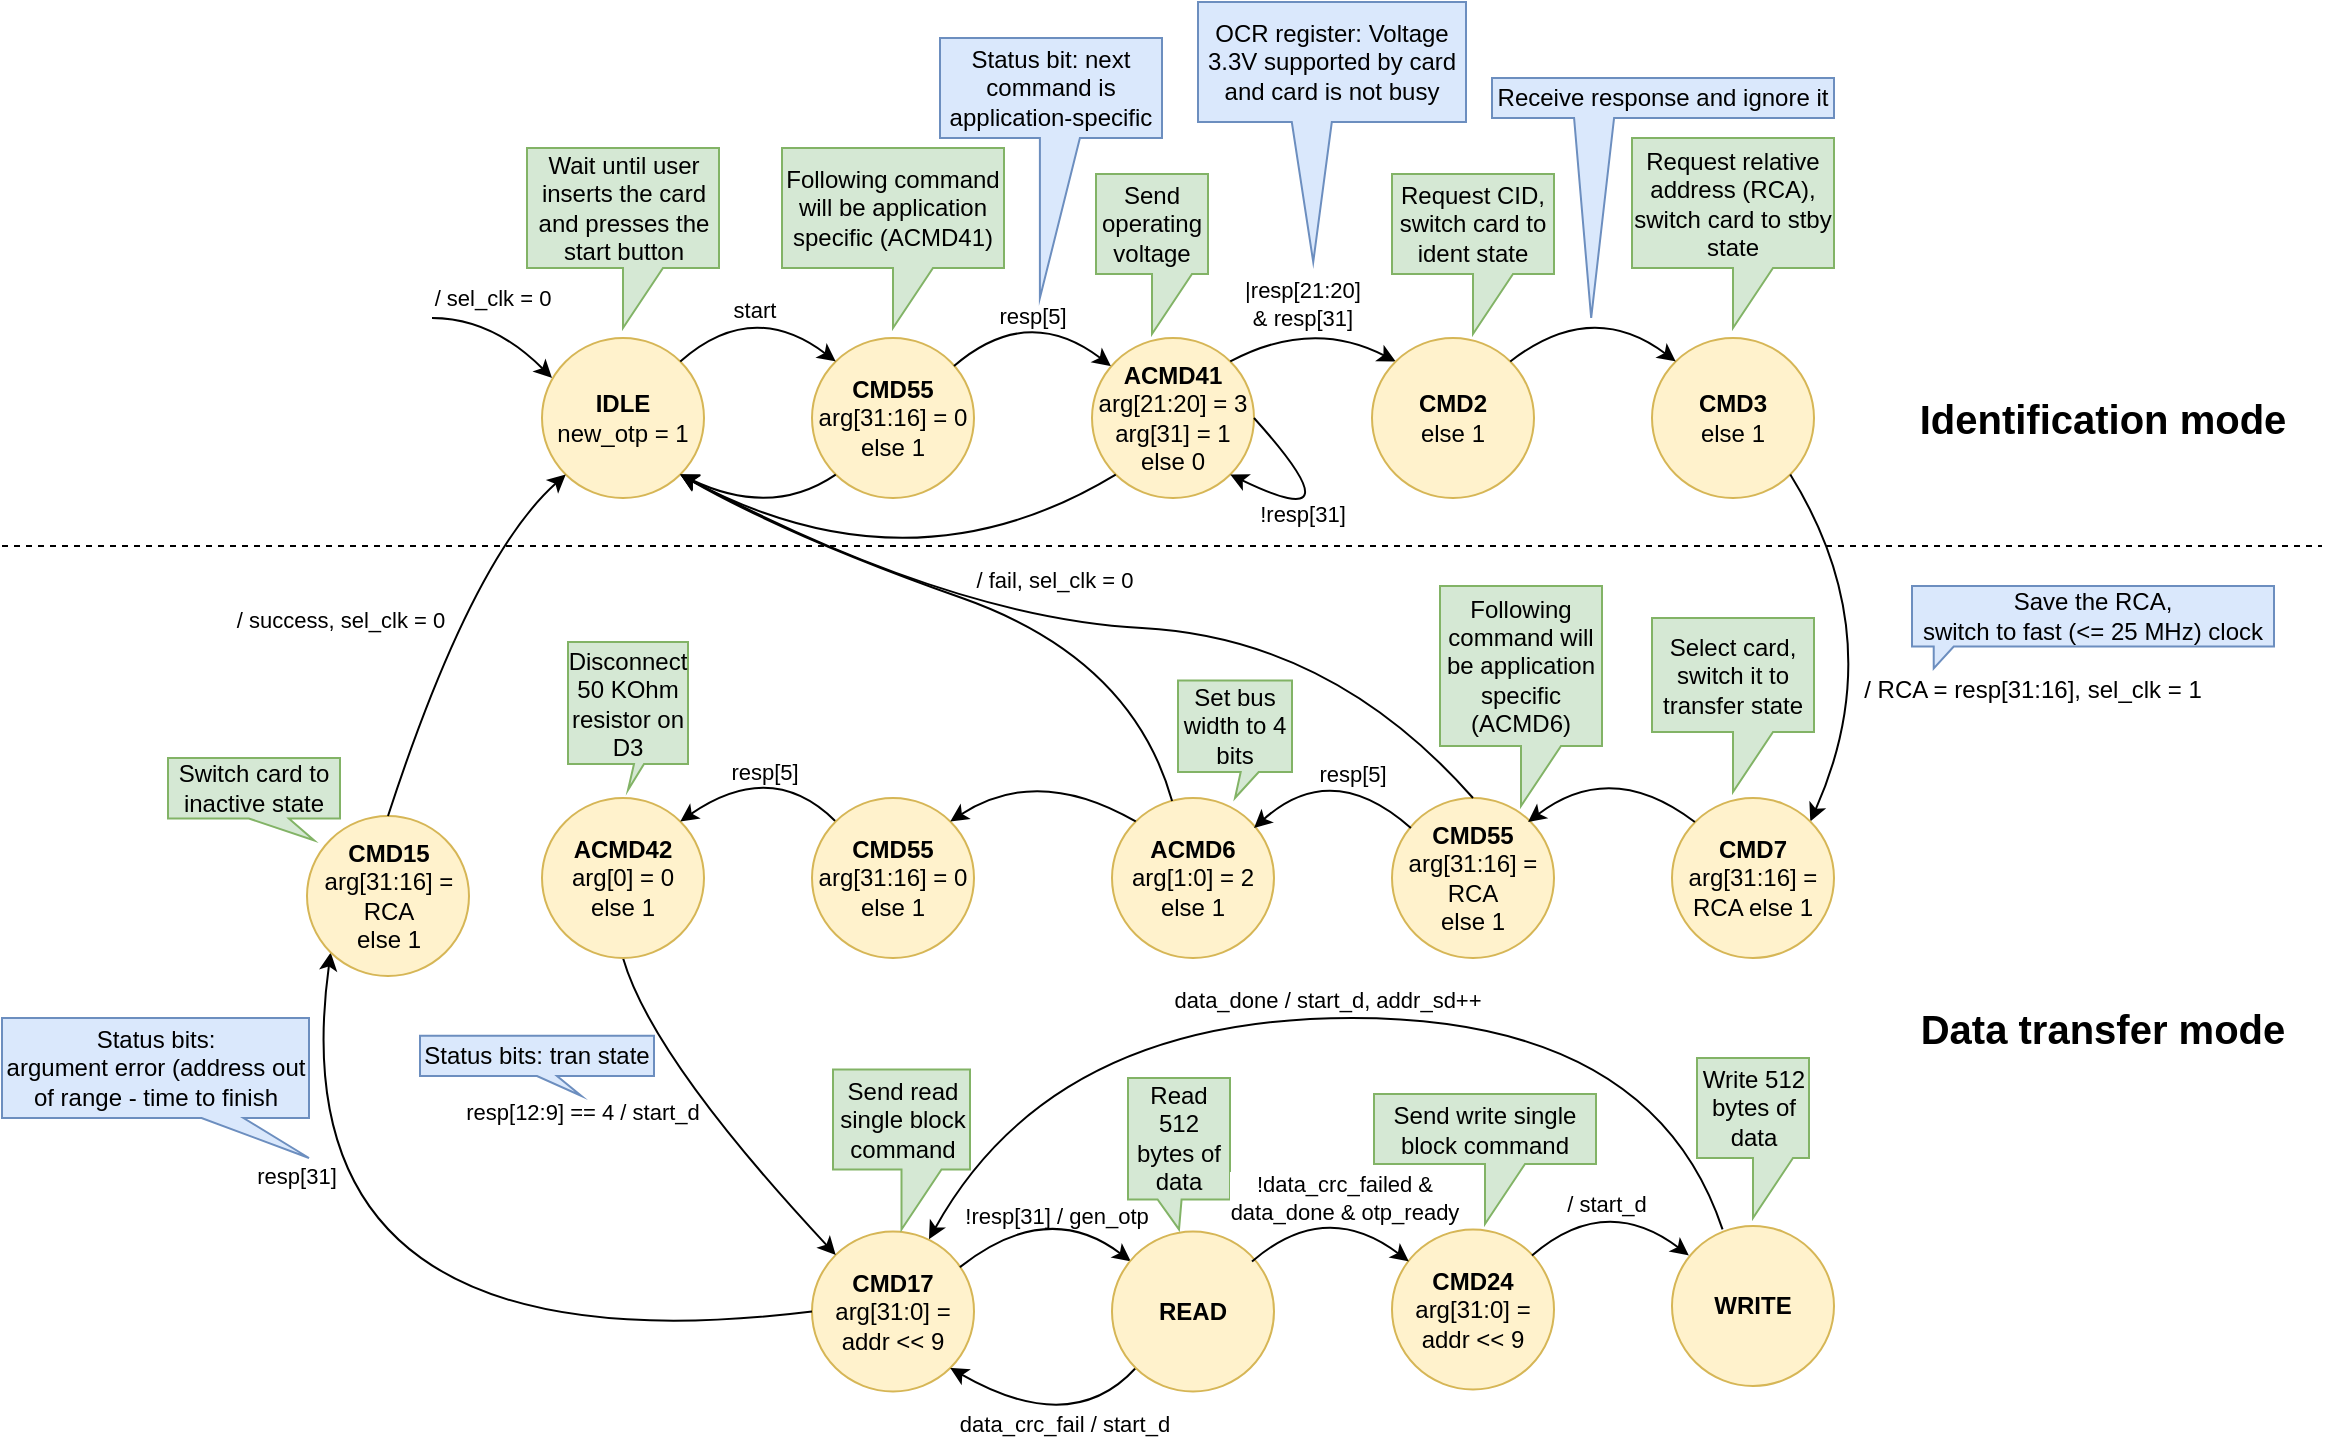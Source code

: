 <mxfile version="20.8.10" type="device"><diagram id="W-F6sWLnjnpeOiXVLfIf" name="Страница 1"><mxGraphModel dx="274" dy="179" grid="1" gridSize="10" guides="1" tooltips="1" connect="1" arrows="1" fold="1" page="1" pageScale="1" pageWidth="1169" pageHeight="827" math="0" shadow="0"><root><mxCell id="0"/><mxCell id="1" parent="0"/><mxCell id="KcrwTRFAVIsgEg5xFYBQ-48" value="&lt;b&gt;IDLE&lt;/b&gt;&lt;br&gt;new_otp = 1" style="ellipse;whiteSpace=wrap;html=1;aspect=fixed;fillColor=#fff2cc;strokeColor=#d6b656;" parent="1" vertex="1"><mxGeometry x="270" y="230" width="81" height="80" as="geometry"/></mxCell><mxCell id="KcrwTRFAVIsgEg5xFYBQ-49" value="&lt;b&gt;CMD55&lt;br&gt;&lt;/b&gt;arg[31:16] = 0&lt;br&gt;else 1" style="ellipse;whiteSpace=wrap;html=1;aspect=fixed;fillColor=#fff2cc;strokeColor=#d6b656;" parent="1" vertex="1"><mxGeometry x="405" y="230" width="81" height="80" as="geometry"/></mxCell><mxCell id="KcrwTRFAVIsgEg5xFYBQ-50" value="" style="curved=1;endArrow=classic;html=1;rounded=0;" parent="1" edge="1"><mxGeometry width="50" height="50" relative="1" as="geometry"><mxPoint x="215" y="220" as="sourcePoint"/><mxPoint x="275" y="250" as="targetPoint"/><Array as="points"><mxPoint x="245.0" y="220"/></Array></mxGeometry></mxCell><mxCell id="V_0UxdWH2Facl6ypG54b-16" value="/ sel_clk = 0" style="edgeLabel;html=1;align=center;verticalAlign=middle;resizable=0;points=[];" parent="KcrwTRFAVIsgEg5xFYBQ-50" vertex="1" connectable="0"><mxGeometry x="-0.392" y="-4" relative="1" as="geometry"><mxPoint x="8" y="-14" as="offset"/></mxGeometry></mxCell><mxCell id="KcrwTRFAVIsgEg5xFYBQ-52" value="" style="curved=1;endArrow=classic;html=1;rounded=0;entryX=0;entryY=0;entryDx=0;entryDy=0;exitX=1;exitY=0;exitDx=0;exitDy=0;" parent="1" source="KcrwTRFAVIsgEg5xFYBQ-48" target="KcrwTRFAVIsgEg5xFYBQ-49" edge="1"><mxGeometry width="50" height="50" relative="1" as="geometry"><mxPoint x="350" y="250" as="sourcePoint"/><mxPoint x="400" y="200" as="targetPoint"/><Array as="points"><mxPoint x="375" y="210"/></Array></mxGeometry></mxCell><mxCell id="KcrwTRFAVIsgEg5xFYBQ-53" value="start" style="edgeLabel;html=1;align=center;verticalAlign=middle;resizable=0;points=[];" parent="KcrwTRFAVIsgEg5xFYBQ-52" vertex="1" connectable="0"><mxGeometry x="-0.276" y="-9" relative="1" as="geometry"><mxPoint x="3" y="-9" as="offset"/></mxGeometry></mxCell><mxCell id="KcrwTRFAVIsgEg5xFYBQ-54" value="&lt;b&gt;ACMD41&lt;/b&gt;&lt;br&gt;arg[21:20] = 3&lt;br&gt;arg[31] = 1&lt;br&gt;else 0" style="ellipse;whiteSpace=wrap;html=1;aspect=fixed;fillColor=#fff2cc;strokeColor=#d6b656;" parent="1" vertex="1"><mxGeometry x="545" y="230" width="81" height="80" as="geometry"/></mxCell><mxCell id="KcrwTRFAVIsgEg5xFYBQ-57" value="" style="curved=1;endArrow=classic;html=1;rounded=0;entryX=0;entryY=0;entryDx=0;entryDy=0;exitX=1;exitY=0;exitDx=0;exitDy=0;" parent="1" edge="1"><mxGeometry width="50" height="50" relative="1" as="geometry"><mxPoint x="476" y="244" as="sourcePoint"/><mxPoint x="554.431" y="244" as="targetPoint"/><Array as="points"><mxPoint x="512.716" y="212.284"/></Array></mxGeometry></mxCell><mxCell id="O6xWV5hV_0OxlYaLfOpM-2" value="resp[5]" style="edgeLabel;html=1;align=center;verticalAlign=middle;resizable=0;points=[];" parent="KcrwTRFAVIsgEg5xFYBQ-57" vertex="1" connectable="0"><mxGeometry x="-0.367" y="-7" relative="1" as="geometry"><mxPoint x="10" y="-10" as="offset"/></mxGeometry></mxCell><mxCell id="6fM3Hw9QbUDeKjKxUOuF-47" value="" style="curved=1;endArrow=classic;html=1;rounded=0;exitX=1;exitY=0;exitDx=0;exitDy=0;entryX=0;entryY=0;entryDx=0;entryDy=0;" parent="1" source="KcrwTRFAVIsgEg5xFYBQ-54" target="6fM3Hw9QbUDeKjKxUOuF-49" edge="1"><mxGeometry width="50" height="50" relative="1" as="geometry"><mxPoint x="425" y="270" as="sourcePoint"/><mxPoint x="755" y="250" as="targetPoint"/><Array as="points"><mxPoint x="655" y="220"/></Array></mxGeometry></mxCell><mxCell id="6fM3Hw9QbUDeKjKxUOuF-48" value="|resp[21:20]&lt;br&gt;&amp;amp; resp[31]" style="edgeLabel;html=1;align=center;verticalAlign=middle;resizable=0;points=[];" parent="6fM3Hw9QbUDeKjKxUOuF-47" vertex="1" connectable="0"><mxGeometry x="0.339" y="-23" relative="1" as="geometry"><mxPoint x="-9" y="-35" as="offset"/></mxGeometry></mxCell><mxCell id="6fM3Hw9QbUDeKjKxUOuF-49" value="&lt;b&gt;CMD2&lt;/b&gt;&lt;br&gt;else 1" style="ellipse;whiteSpace=wrap;html=1;aspect=fixed;fillColor=#fff2cc;strokeColor=#d6b656;" parent="1" vertex="1"><mxGeometry x="685" y="230" width="81" height="80" as="geometry"/></mxCell><mxCell id="6fM3Hw9QbUDeKjKxUOuF-52" value="" style="curved=1;endArrow=classic;html=1;rounded=0;exitX=0;exitY=1;exitDx=0;exitDy=0;entryX=1;entryY=1;entryDx=0;entryDy=0;" parent="1" source="KcrwTRFAVIsgEg5xFYBQ-54" target="KcrwTRFAVIsgEg5xFYBQ-48" edge="1"><mxGeometry width="50" height="50" relative="1" as="geometry"><mxPoint x="623.284" y="308.284" as="sourcePoint"/><mxPoint x="595" y="320" as="targetPoint"/><Array as="points"><mxPoint x="455" y="360"/></Array></mxGeometry></mxCell><mxCell id="6fM3Hw9QbUDeKjKxUOuF-54" value="&lt;b&gt;CMD3&lt;/b&gt;&lt;br&gt;else 1" style="ellipse;whiteSpace=wrap;html=1;aspect=fixed;fillColor=#fff2cc;strokeColor=#d6b656;" parent="1" vertex="1"><mxGeometry x="825" y="230" width="81" height="80" as="geometry"/></mxCell><mxCell id="6fM3Hw9QbUDeKjKxUOuF-55" value="" style="curved=1;endArrow=classic;html=1;rounded=0;exitX=1;exitY=0;exitDx=0;exitDy=0;entryX=0;entryY=0;entryDx=0;entryDy=0;" parent="1" source="6fM3Hw9QbUDeKjKxUOuF-49" target="6fM3Hw9QbUDeKjKxUOuF-54" edge="1"><mxGeometry width="50" height="50" relative="1" as="geometry"><mxPoint x="615" y="260" as="sourcePoint"/><mxPoint x="665" y="210" as="targetPoint"/><Array as="points"><mxPoint x="795" y="210"/></Array></mxGeometry></mxCell><mxCell id="6fM3Hw9QbUDeKjKxUOuF-58" value="/ RCA = resp[31:16], sel_clk = 1" style="text;html=1;align=center;verticalAlign=middle;resizable=0;points=[];autosize=1;strokeColor=none;fillColor=none;" parent="1" vertex="1"><mxGeometry x="920" y="391" width="190" height="30" as="geometry"/></mxCell><mxCell id="6fM3Hw9QbUDeKjKxUOuF-59" value="" style="curved=1;endArrow=classic;html=1;rounded=0;exitX=1;exitY=1;exitDx=0;exitDy=0;entryX=1;entryY=0;entryDx=0;entryDy=0;" parent="1" source="6fM3Hw9QbUDeKjKxUOuF-54" target="6fM3Hw9QbUDeKjKxUOuF-60" edge="1"><mxGeometry width="50" height="50" relative="1" as="geometry"><mxPoint x="835" y="450" as="sourcePoint"/><mxPoint x="865" y="380" as="targetPoint"/><Array as="points"><mxPoint x="945" y="380"/></Array></mxGeometry></mxCell><mxCell id="6fM3Hw9QbUDeKjKxUOuF-60" value="&lt;b&gt;CMD7&lt;/b&gt;&lt;br&gt;arg[31:16] = RCA else 1" style="ellipse;whiteSpace=wrap;html=1;aspect=fixed;fillColor=#fff2cc;strokeColor=#d6b656;" parent="1" vertex="1"><mxGeometry x="835" y="460" width="81" height="80" as="geometry"/></mxCell><mxCell id="O6xWV5hV_0OxlYaLfOpM-1" value="&lt;b&gt;CMD55&lt;/b&gt;&lt;br&gt;arg[31:16] = RCA&lt;br&gt;else 1" style="ellipse;whiteSpace=wrap;html=1;aspect=fixed;fillColor=#fff2cc;strokeColor=#d6b656;" parent="1" vertex="1"><mxGeometry x="695" y="460" width="81" height="80" as="geometry"/></mxCell><mxCell id="iV3B52UpifQztuAh5zCx-1" value="" style="curved=1;endArrow=none;html=1;rounded=0;exitX=1;exitY=0;exitDx=0;exitDy=0;entryX=0;entryY=0;entryDx=0;entryDy=0;startArrow=classic;startFill=1;endFill=0;" parent="1" edge="1"><mxGeometry width="50" height="50" relative="1" as="geometry"><mxPoint x="763" y="472" as="sourcePoint"/><mxPoint x="846.431" y="472.0" as="targetPoint"/><Array as="points"><mxPoint x="804.716" y="440.284"/></Array></mxGeometry></mxCell><mxCell id="iV3B52UpifQztuAh5zCx-2" value="&lt;b&gt;ACMD6&lt;/b&gt;&lt;br&gt;arg[1:0] = 2&lt;br&gt;else 1" style="ellipse;whiteSpace=wrap;html=1;aspect=fixed;fillColor=#fff2cc;strokeColor=#d6b656;" parent="1" vertex="1"><mxGeometry x="555" y="460" width="81" height="80" as="geometry"/></mxCell><mxCell id="iV3B52UpifQztuAh5zCx-3" value="" style="curved=1;endArrow=none;html=1;rounded=0;entryX=0;entryY=0;entryDx=0;entryDy=0;exitX=1;exitY=0;exitDx=0;exitDy=0;startArrow=classic;startFill=1;endFill=0;" parent="1" edge="1"><mxGeometry width="50" height="50" relative="1" as="geometry"><mxPoint x="626" y="475" as="sourcePoint"/><mxPoint x="704.431" y="475" as="targetPoint"/><Array as="points"><mxPoint x="665" y="440"/></Array></mxGeometry></mxCell><mxCell id="iV3B52UpifQztuAh5zCx-4" value="resp[5]" style="edgeLabel;html=1;align=center;verticalAlign=middle;resizable=0;points=[];" parent="iV3B52UpifQztuAh5zCx-3" vertex="1" connectable="0"><mxGeometry x="-0.367" y="-7" relative="1" as="geometry"><mxPoint x="19" y="-10" as="offset"/></mxGeometry></mxCell><mxCell id="iV3B52UpifQztuAh5zCx-8" value="&lt;b&gt;CMD17&lt;/b&gt;&lt;br&gt;arg[31:0] = addr &amp;lt;&amp;lt; 9" style="ellipse;whiteSpace=wrap;html=1;aspect=fixed;fillColor=#fff2cc;strokeColor=#d6b656;" parent="1" vertex="1"><mxGeometry x="405" y="676.72" width="81" height="80" as="geometry"/></mxCell><mxCell id="iV3B52UpifQztuAh5zCx-9" value="" style="curved=1;endArrow=none;html=1;rounded=0;exitX=0;exitY=0;exitDx=0;exitDy=0;startArrow=classic;startFill=1;endFill=0;entryX=0.5;entryY=1;entryDx=0;entryDy=0;" parent="1" source="iV3B52UpifQztuAh5zCx-8" target="TiCdpAI6BfF5dHsENibV-1" edge="1"><mxGeometry width="50" height="50" relative="1" as="geometry"><mxPoint x="348" y="472.0" as="sourcePoint"/><mxPoint x="405" y="510" as="targetPoint"/><Array as="points"><mxPoint x="325" y="590"/></Array></mxGeometry></mxCell><mxCell id="iV3B52UpifQztuAh5zCx-10" value="resp[12:9] == 4 / start_d" style="edgeLabel;html=1;align=center;verticalAlign=middle;resizable=0;points=[];" parent="iV3B52UpifQztuAh5zCx-9" vertex="1" connectable="0"><mxGeometry x="0.233" y="-13" relative="1" as="geometry"><mxPoint x="-58" y="21" as="offset"/></mxGeometry></mxCell><mxCell id="iV3B52UpifQztuAh5zCx-11" value="&lt;b&gt;CMD24&lt;/b&gt;&lt;br&gt;arg[31:0] = addr &amp;lt;&amp;lt; 9" style="ellipse;whiteSpace=wrap;html=1;aspect=fixed;fillColor=#fff2cc;strokeColor=#d6b656;" parent="1" vertex="1"><mxGeometry x="695" y="675.72" width="81" height="80" as="geometry"/></mxCell><mxCell id="iV3B52UpifQztuAh5zCx-12" value="" style="curved=1;endArrow=classic;html=1;rounded=0;entryX=0;entryY=0;entryDx=0;entryDy=0;exitX=0.913;exitY=0.223;exitDx=0;exitDy=0;exitPerimeter=0;" parent="1" source="iV3B52UpifQztuAh5zCx-8" edge="1"><mxGeometry width="50" height="50" relative="1" as="geometry"><mxPoint x="486" y="691.72" as="sourcePoint"/><mxPoint x="564.431" y="691.72" as="targetPoint"/><Array as="points"><mxPoint x="522.716" y="660.004"/></Array></mxGeometry></mxCell><mxCell id="iV3B52UpifQztuAh5zCx-13" value="!resp[31] / gen_otp" style="edgeLabel;html=1;align=center;verticalAlign=middle;resizable=0;points=[];labelBackgroundColor=none;" parent="iV3B52UpifQztuAh5zCx-12" vertex="1" connectable="0"><mxGeometry x="-0.367" y="-7" relative="1" as="geometry"><mxPoint x="17" y="-10" as="offset"/></mxGeometry></mxCell><mxCell id="iV3B52UpifQztuAh5zCx-14" value="" style="curved=1;endArrow=classic;html=1;rounded=0;entryX=0.722;entryY=0.049;entryDx=0;entryDy=0;exitX=0.312;exitY=0.021;exitDx=0;exitDy=0;entryPerimeter=0;exitPerimeter=0;" parent="1" source="2bQfTvNvb8pTR67cu4QD-8" target="iV3B52UpifQztuAh5zCx-8" edge="1"><mxGeometry width="50" height="50" relative="1" as="geometry"><mxPoint x="545" y="570" as="sourcePoint"/><mxPoint x="492.84" y="513.6" as="targetPoint"/><Array as="points"><mxPoint x="825" y="570"/><mxPoint x="525" y="570"/></Array></mxGeometry></mxCell><mxCell id="2bQfTvNvb8pTR67cu4QD-1" value="&amp;nbsp;data_done / start_d, addr_sd++" style="edgeLabel;html=1;align=center;verticalAlign=middle;resizable=0;points=[];" parent="iV3B52UpifQztuAh5zCx-14" vertex="1" connectable="0"><mxGeometry x="-0.223" y="13" relative="1" as="geometry"><mxPoint x="-67" y="-22" as="offset"/></mxGeometry></mxCell><mxCell id="iV3B52UpifQztuAh5zCx-16" value="" style="curved=1;endArrow=classic;html=1;rounded=0;exitX=0;exitY=0.5;exitDx=0;exitDy=0;entryX=0;entryY=1;entryDx=0;entryDy=0;" parent="1" source="iV3B52UpifQztuAh5zCx-8" target="iV3B52UpifQztuAh5zCx-20" edge="1"><mxGeometry width="50" height="50" relative="1" as="geometry"><mxPoint x="536" y="374.0" as="sourcePoint"/><mxPoint x="255" y="560" as="targetPoint"/><Array as="points"><mxPoint x="135" y="750"/></Array></mxGeometry></mxCell><mxCell id="iV3B52UpifQztuAh5zCx-18" value="resp[31]" style="edgeLabel;html=1;align=center;verticalAlign=middle;resizable=0;points=[];" parent="iV3B52UpifQztuAh5zCx-16" vertex="1" connectable="0"><mxGeometry x="0.31" y="-50" relative="1" as="geometry"><mxPoint x="-44" y="-62" as="offset"/></mxGeometry></mxCell><mxCell id="iV3B52UpifQztuAh5zCx-20" value="&lt;b&gt;CMD15&lt;/b&gt;&lt;br&gt;arg[31:16] = RCA&lt;br&gt;else 1" style="ellipse;whiteSpace=wrap;html=1;aspect=fixed;fillColor=#fff2cc;strokeColor=#d6b656;" parent="1" vertex="1"><mxGeometry x="152.5" y="469" width="81" height="80" as="geometry"/></mxCell><mxCell id="iV3B52UpifQztuAh5zCx-21" value="" style="curved=1;endArrow=classic;html=1;rounded=0;entryX=0;entryY=1;entryDx=0;entryDy=0;exitX=0.5;exitY=0;exitDx=0;exitDy=0;" parent="1" source="iV3B52UpifQztuAh5zCx-20" target="KcrwTRFAVIsgEg5xFYBQ-48" edge="1"><mxGeometry width="50" height="50" relative="1" as="geometry"><mxPoint x="164" y="481" as="sourcePoint"/><mxPoint x="373.431" y="350" as="targetPoint"/><Array as="points"><mxPoint x="235" y="340"/></Array></mxGeometry></mxCell><mxCell id="iV3B52UpifQztuAh5zCx-22" value="/ success, sel_clk = 0" style="edgeLabel;html=1;align=center;verticalAlign=middle;resizable=0;points=[];" parent="iV3B52UpifQztuAh5zCx-21" vertex="1" connectable="0"><mxGeometry x="-0.367" y="-7" relative="1" as="geometry"><mxPoint x="-50" y="-41" as="offset"/></mxGeometry></mxCell><mxCell id="P_UbjwU8ogQ2rOzhuxDt-1" value="Wait until user inserts the card and presses the start button" style="shape=callout;whiteSpace=wrap;html=1;perimeter=calloutPerimeter;fillColor=#d5e8d4;strokeColor=#82b366;" parent="1" vertex="1"><mxGeometry x="262.5" y="135" width="96" height="90" as="geometry"/></mxCell><mxCell id="P_UbjwU8ogQ2rOzhuxDt-2" value="Following command will be application specific (ACMD41)" style="shape=callout;whiteSpace=wrap;html=1;perimeter=calloutPerimeter;fillColor=#d5e8d4;strokeColor=#82b366;" parent="1" vertex="1"><mxGeometry x="390" y="135" width="111" height="90" as="geometry"/></mxCell><mxCell id="P_UbjwU8ogQ2rOzhuxDt-4" value="" style="curved=1;endArrow=classic;html=1;rounded=0;exitX=0;exitY=1;exitDx=0;exitDy=0;entryX=1;entryY=1;entryDx=0;entryDy=0;" parent="1" source="KcrwTRFAVIsgEg5xFYBQ-49" target="KcrwTRFAVIsgEg5xFYBQ-48" edge="1"><mxGeometry width="50" height="50" relative="1" as="geometry"><mxPoint x="404.996" y="299.144" as="sourcePoint"/><mxPoint x="186.564" y="299.144" as="targetPoint"/><Array as="points"><mxPoint x="385" y="320"/></Array></mxGeometry></mxCell><mxCell id="P_UbjwU8ogQ2rOzhuxDt-5" value="/ fail, sel_clk = 0" style="edgeLabel;html=1;align=center;verticalAlign=middle;resizable=0;points=[];" parent="P_UbjwU8ogQ2rOzhuxDt-4" vertex="1" connectable="0"><mxGeometry x="0.339" y="-23" relative="1" as="geometry"><mxPoint x="150" y="61" as="offset"/></mxGeometry></mxCell><mxCell id="P_UbjwU8ogQ2rOzhuxDt-6" value="" style="curved=1;endArrow=classic;html=1;rounded=0;exitX=0.5;exitY=0;exitDx=0;exitDy=0;entryX=1;entryY=1;entryDx=0;entryDy=0;" parent="1" source="O6xWV5hV_0OxlYaLfOpM-1" target="KcrwTRFAVIsgEg5xFYBQ-48" edge="1"><mxGeometry width="50" height="50" relative="1" as="geometry"><mxPoint x="625" y="320" as="sourcePoint"/><mxPoint x="406.569" y="320.0" as="targetPoint"/><Array as="points"><mxPoint x="665" y="380"/><mxPoint x="475" y="370"/></Array></mxGeometry></mxCell><mxCell id="P_UbjwU8ogQ2rOzhuxDt-9" value="" style="curved=1;endArrow=classic;html=1;rounded=0;exitX=0.371;exitY=0.019;exitDx=0;exitDy=0;entryX=1;entryY=1;entryDx=0;entryDy=0;exitPerimeter=0;" parent="1" source="iV3B52UpifQztuAh5zCx-2" target="KcrwTRFAVIsgEg5xFYBQ-48" edge="1"><mxGeometry width="50" height="50" relative="1" as="geometry"><mxPoint x="613.436" y="350.004" as="sourcePoint"/><mxPoint x="395.004" y="350.004" as="targetPoint"/><Array as="points"><mxPoint x="565" y="390"/><mxPoint x="395" y="330"/></Array></mxGeometry></mxCell><mxCell id="P_UbjwU8ogQ2rOzhuxDt-16" value="Send read single block command" style="shape=callout;whiteSpace=wrap;html=1;perimeter=calloutPerimeter;fillColor=#d5e8d4;strokeColor=#82b366;" parent="1" vertex="1"><mxGeometry x="415.5" y="595.72" width="68.5" height="80" as="geometry"/></mxCell><mxCell id="P_UbjwU8ogQ2rOzhuxDt-17" value="Send write single block command" style="shape=callout;whiteSpace=wrap;html=1;perimeter=calloutPerimeter;fillColor=#d5e8d4;strokeColor=#82b366;" parent="1" vertex="1"><mxGeometry x="686" y="608" width="111" height="65" as="geometry"/></mxCell><mxCell id="P_UbjwU8ogQ2rOzhuxDt-18" value="Switch card to inactive state" style="shape=callout;whiteSpace=wrap;html=1;perimeter=calloutPerimeter;fillColor=#d5e8d4;strokeColor=#82b366;position2=0.85;base=20;size=11;position=0.47;" parent="1" vertex="1"><mxGeometry x="83" y="440" width="86" height="41.25" as="geometry"/></mxCell><mxCell id="P_UbjwU8ogQ2rOzhuxDt-19" value="Set bus width to 4 bits" style="shape=callout;whiteSpace=wrap;html=1;perimeter=calloutPerimeter;fillColor=#d5e8d4;strokeColor=#82b366;size=13;position=0.55;base=9;" parent="1" vertex="1"><mxGeometry x="588" y="401.25" width="57" height="58.75" as="geometry"/></mxCell><mxCell id="P_UbjwU8ogQ2rOzhuxDt-20" value="Following command will be application specific (ACMD6)" style="shape=callout;whiteSpace=wrap;html=1;perimeter=calloutPerimeter;fillColor=#d5e8d4;strokeColor=#82b366;" parent="1" vertex="1"><mxGeometry x="719" y="354" width="81" height="110" as="geometry"/></mxCell><mxCell id="P_UbjwU8ogQ2rOzhuxDt-21" value="Send operating voltage" style="shape=callout;whiteSpace=wrap;html=1;perimeter=calloutPerimeter;fillColor=#d5e8d4;strokeColor=#82b366;" parent="1" vertex="1"><mxGeometry x="547" y="148" width="56" height="80" as="geometry"/></mxCell><mxCell id="P_UbjwU8ogQ2rOzhuxDt-24" value="Request CID, switch card to ident state" style="shape=callout;whiteSpace=wrap;html=1;perimeter=calloutPerimeter;fillColor=#d5e8d4;strokeColor=#82b366;" parent="1" vertex="1"><mxGeometry x="695" y="148" width="81" height="80" as="geometry"/></mxCell><mxCell id="P_UbjwU8ogQ2rOzhuxDt-25" value="Request relative address (RCA), switch card to stby state" style="shape=callout;whiteSpace=wrap;html=1;perimeter=calloutPerimeter;fillColor=#d5e8d4;strokeColor=#82b366;" parent="1" vertex="1"><mxGeometry x="815" y="130" width="101" height="95" as="geometry"/></mxCell><mxCell id="P_UbjwU8ogQ2rOzhuxDt-26" value="" style="endArrow=none;dashed=1;html=1;rounded=0;" parent="1" edge="1"><mxGeometry width="50" height="50" relative="1" as="geometry"><mxPoint y="334" as="sourcePoint"/><mxPoint x="1160" y="334" as="targetPoint"/></mxGeometry></mxCell><mxCell id="P_UbjwU8ogQ2rOzhuxDt-27" value="&lt;font style=&quot;font-size: 20px;&quot;&gt;&lt;b&gt;Identification mode&lt;/b&gt;&lt;/font&gt;" style="text;html=1;strokeColor=none;fillColor=none;align=center;verticalAlign=middle;whiteSpace=wrap;rounded=0;labelBackgroundColor=none;" parent="1" vertex="1"><mxGeometry x="955" y="255" width="191" height="30" as="geometry"/></mxCell><mxCell id="P_UbjwU8ogQ2rOzhuxDt-28" value="&lt;font style=&quot;font-size: 20px;&quot;&gt;&lt;b&gt;Data transfer mode&lt;/b&gt;&lt;/font&gt;" style="text;html=1;strokeColor=none;fillColor=none;align=center;verticalAlign=middle;whiteSpace=wrap;rounded=0;labelBackgroundColor=none;" parent="1" vertex="1"><mxGeometry x="955" y="560" width="191" height="30" as="geometry"/></mxCell><mxCell id="V_0UxdWH2Facl6ypG54b-1" value="Select card, switch it to transfer state" style="shape=callout;whiteSpace=wrap;html=1;perimeter=calloutPerimeter;fillColor=#d5e8d4;strokeColor=#82b366;" parent="1" vertex="1"><mxGeometry x="825" y="370" width="81" height="87" as="geometry"/></mxCell><mxCell id="V_0UxdWH2Facl6ypG54b-4" value="Status bit: next command is application-specific" style="shape=callout;whiteSpace=wrap;html=1;perimeter=calloutPerimeter;fillColor=#dae8fc;strokeColor=#6c8ebf;size=80;position=0.45;position2=0.45;" parent="1" vertex="1"><mxGeometry x="469" y="80" width="111" height="130" as="geometry"/></mxCell><mxCell id="V_0UxdWH2Facl6ypG54b-5" value="OCR register: Voltage 3.3V supported by card and card is not busy" style="shape=callout;whiteSpace=wrap;html=1;perimeter=calloutPerimeter;fillColor=#dae8fc;strokeColor=#6c8ebf;size=70;position=0.35;position2=0.43;" parent="1" vertex="1"><mxGeometry x="598" y="62" width="134" height="130" as="geometry"/></mxCell><mxCell id="V_0UxdWH2Facl6ypG54b-6" value="Receive response and ignore it" style="shape=callout;whiteSpace=wrap;html=1;perimeter=calloutPerimeter;fillColor=#dae8fc;strokeColor=#6c8ebf;size=100;position=0.24;position2=0.29;" parent="1" vertex="1"><mxGeometry x="745" y="100" width="171" height="120" as="geometry"/></mxCell><mxCell id="V_0UxdWH2Facl6ypG54b-7" value="Save the RCA,&lt;br&gt;switch to fast (&amp;lt;= 25 MHz) clock" style="shape=callout;whiteSpace=wrap;html=1;perimeter=calloutPerimeter;fillColor=#dae8fc;strokeColor=#6c8ebf;size=11;position=0.06;position2=0.06;base=10;" parent="1" vertex="1"><mxGeometry x="955" y="354" width="181" height="41.25" as="geometry"/></mxCell><mxCell id="V_0UxdWH2Facl6ypG54b-12" value="Status bits: tran state" style="shape=callout;whiteSpace=wrap;html=1;perimeter=calloutPerimeter;fillColor=#dae8fc;strokeColor=#6c8ebf;size=10;position=0.5;position2=0.69;base=10;" parent="1" vertex="1"><mxGeometry x="209" y="578.88" width="117" height="30.12" as="geometry"/></mxCell><mxCell id="V_0UxdWH2Facl6ypG54b-15" value="Status bits:&lt;br&gt;argument error (address out of range - time to finish" style="shape=callout;whiteSpace=wrap;html=1;perimeter=calloutPerimeter;fillColor=#dae8fc;strokeColor=#6c8ebf;size=20;position=0.65;position2=1;base=21;" parent="1" vertex="1"><mxGeometry y="570" width="153.5" height="70" as="geometry"/></mxCell><mxCell id="2bQfTvNvb8pTR67cu4QD-4" value="" style="curved=1;endArrow=classic;html=1;rounded=0;exitX=0;exitY=1;exitDx=0;exitDy=0;entryX=1;entryY=1;entryDx=0;entryDy=0;" parent="1" source="2bQfTvNvb8pTR67cu4QD-7" target="iV3B52UpifQztuAh5zCx-8" edge="1"><mxGeometry width="50" height="50" relative="1" as="geometry"><mxPoint x="435" y="700" as="sourcePoint"/><mxPoint x="485" y="650" as="targetPoint"/><Array as="points"><mxPoint x="535" y="780"/></Array></mxGeometry></mxCell><mxCell id="2bQfTvNvb8pTR67cu4QD-5" value="data_crc_fail / start_d" style="edgeLabel;html=1;align=center;verticalAlign=middle;resizable=0;points=[];" parent="2bQfTvNvb8pTR67cu4QD-4" vertex="1" connectable="0"><mxGeometry x="-0.59" y="-2" relative="1" as="geometry"><mxPoint x="-18" y="11" as="offset"/></mxGeometry></mxCell><mxCell id="2bQfTvNvb8pTR67cu4QD-6" value="Read 512 bytes of data" style="shape=callout;whiteSpace=wrap;html=1;perimeter=calloutPerimeter;fillColor=#d5e8d4;strokeColor=#82b366;size=15;position=0.29;base=12;" parent="1" vertex="1"><mxGeometry x="563" y="600" width="51" height="75.72" as="geometry"/></mxCell><mxCell id="2bQfTvNvb8pTR67cu4QD-7" value="&lt;b&gt;READ&lt;/b&gt;" style="ellipse;whiteSpace=wrap;html=1;aspect=fixed;fillColor=#fff2cc;strokeColor=#d6b656;" parent="1" vertex="1"><mxGeometry x="555" y="676.72" width="81" height="80" as="geometry"/></mxCell><mxCell id="2bQfTvNvb8pTR67cu4QD-8" value="&lt;b&gt;WRITE&lt;/b&gt;" style="ellipse;whiteSpace=wrap;html=1;aspect=fixed;fillColor=#fff2cc;strokeColor=#d6b656;" parent="1" vertex="1"><mxGeometry x="835" y="674" width="81" height="80" as="geometry"/></mxCell><mxCell id="2bQfTvNvb8pTR67cu4QD-9" value="" style="curved=1;endArrow=classic;html=1;rounded=0;entryX=0;entryY=0;entryDx=0;entryDy=0;exitX=1;exitY=0;exitDx=0;exitDy=0;" parent="1" edge="1"><mxGeometry width="50" height="50" relative="1" as="geometry"><mxPoint x="625.0" y="691.72" as="sourcePoint"/><mxPoint x="703.431" y="691.72" as="targetPoint"/><Array as="points"><mxPoint x="661.716" y="660.004"/></Array></mxGeometry></mxCell><mxCell id="2bQfTvNvb8pTR67cu4QD-10" value="!data_crc_failed &amp;amp;&lt;br&gt;data_done &amp;amp; otp_ready" style="edgeLabel;html=1;align=center;verticalAlign=middle;resizable=0;points=[];" parent="2bQfTvNvb8pTR67cu4QD-9" vertex="1" connectable="0"><mxGeometry x="-0.367" y="-7" relative="1" as="geometry"><mxPoint x="17" y="-16" as="offset"/></mxGeometry></mxCell><mxCell id="2bQfTvNvb8pTR67cu4QD-11" value="Write 512 bytes of data" style="shape=callout;whiteSpace=wrap;html=1;perimeter=calloutPerimeter;fillColor=#d5e8d4;strokeColor=#82b366;" parent="1" vertex="1"><mxGeometry x="847.5" y="590" width="56" height="80" as="geometry"/></mxCell><mxCell id="2bQfTvNvb8pTR67cu4QD-12" value="" style="curved=1;endArrow=classic;html=1;rounded=0;entryX=0;entryY=0;entryDx=0;entryDy=0;exitX=1;exitY=0;exitDx=0;exitDy=0;" parent="1" edge="1"><mxGeometry width="50" height="50" relative="1" as="geometry"><mxPoint x="765.0" y="688.72" as="sourcePoint"/><mxPoint x="843.431" y="688.72" as="targetPoint"/><Array as="points"><mxPoint x="801.716" y="657.004"/></Array></mxGeometry></mxCell><mxCell id="hDC2GMiljFMnm66OqVfI-1" value="/ start_d" style="edgeLabel;html=1;align=center;verticalAlign=middle;resizable=0;points=[];" parent="2bQfTvNvb8pTR67cu4QD-12" vertex="1" connectable="0"><mxGeometry x="0.142" y="-10" relative="1" as="geometry"><mxPoint x="-1" y="-8" as="offset"/></mxGeometry></mxCell><mxCell id="TiCdpAI6BfF5dHsENibV-1" value="&lt;b&gt;ACMD42&lt;/b&gt;&lt;br&gt;arg[0] = 0&lt;br&gt;else 1" style="ellipse;whiteSpace=wrap;html=1;aspect=fixed;fillColor=#fff2cc;strokeColor=#d6b656;" parent="1" vertex="1"><mxGeometry x="270" y="460" width="81" height="80" as="geometry"/></mxCell><mxCell id="TiCdpAI6BfF5dHsENibV-2" value="" style="curved=1;endArrow=none;html=1;rounded=0;exitX=1;exitY=0;exitDx=0;exitDy=0;startArrow=classic;startFill=1;endFill=0;entryX=0;entryY=0;entryDx=0;entryDy=0;" parent="1" source="TiCdpAI6BfF5dHsENibV-1" target="TiCdpAI6BfF5dHsENibV-4" edge="1"><mxGeometry width="50" height="50" relative="1" as="geometry"><mxPoint x="486" y="475" as="sourcePoint"/><mxPoint x="455" y="470" as="targetPoint"/><Array as="points"><mxPoint x="385" y="440"/></Array></mxGeometry></mxCell><mxCell id="TiCdpAI6BfF5dHsENibV-3" value="resp[5]" style="edgeLabel;html=1;align=center;verticalAlign=middle;resizable=0;points=[];" parent="TiCdpAI6BfF5dHsENibV-2" vertex="1" connectable="0"><mxGeometry x="-0.367" y="-7" relative="1" as="geometry"><mxPoint x="11" y="-13" as="offset"/></mxGeometry></mxCell><mxCell id="TiCdpAI6BfF5dHsENibV-4" value="&lt;b&gt;CMD55&lt;br&gt;&lt;/b&gt;arg[31:16] = 0&lt;br&gt;else 1" style="ellipse;whiteSpace=wrap;html=1;aspect=fixed;fillColor=#fff2cc;strokeColor=#d6b656;" parent="1" vertex="1"><mxGeometry x="405" y="460" width="81" height="80" as="geometry"/></mxCell><mxCell id="TiCdpAI6BfF5dHsENibV-5" value="" style="curved=1;endArrow=none;html=1;rounded=0;exitX=1;exitY=0;exitDx=0;exitDy=0;entryX=0;entryY=0;entryDx=0;entryDy=0;startArrow=classic;startFill=1;endFill=0;" parent="1" source="TiCdpAI6BfF5dHsENibV-4" target="iV3B52UpifQztuAh5zCx-2" edge="1"><mxGeometry width="50" height="50" relative="1" as="geometry"><mxPoint x="476" y="475" as="sourcePoint"/><mxPoint x="559.431" y="475.0" as="targetPoint"/><Array as="points"><mxPoint x="517.716" y="443.284"/></Array></mxGeometry></mxCell><mxCell id="6s0Chp6YCJSVpaTD51H_-1" value="Disconnect 50 KOhm resistor on D3" style="shape=callout;whiteSpace=wrap;html=1;perimeter=calloutPerimeter;fillColor=#d5e8d4;strokeColor=#82b366;size=13;position=0.55;base=5;" vertex="1" parent="1"><mxGeometry x="283" y="382" width="60" height="74" as="geometry"/></mxCell><mxCell id="6s0Chp6YCJSVpaTD51H_-2" value="" style="curved=1;endArrow=classic;html=1;rounded=0;entryX=1;entryY=1;entryDx=0;entryDy=0;exitX=1;exitY=0.5;exitDx=0;exitDy=0;" edge="1" parent="1" source="KcrwTRFAVIsgEg5xFYBQ-54" target="KcrwTRFAVIsgEg5xFYBQ-54"><mxGeometry width="50" height="50" relative="1" as="geometry"><mxPoint x="630" y="270" as="sourcePoint"/><mxPoint x="707.041" y="251.541" as="targetPoint"/><Array as="points"><mxPoint x="680" y="330"/></Array></mxGeometry></mxCell><mxCell id="6s0Chp6YCJSVpaTD51H_-3" value="!resp[31]" style="edgeLabel;html=1;align=center;verticalAlign=middle;resizable=0;points=[];" vertex="1" connectable="0" parent="6s0Chp6YCJSVpaTD51H_-2"><mxGeometry x="0.339" y="-23" relative="1" as="geometry"><mxPoint x="-20" y="18" as="offset"/></mxGeometry></mxCell></root></mxGraphModel></diagram></mxfile>